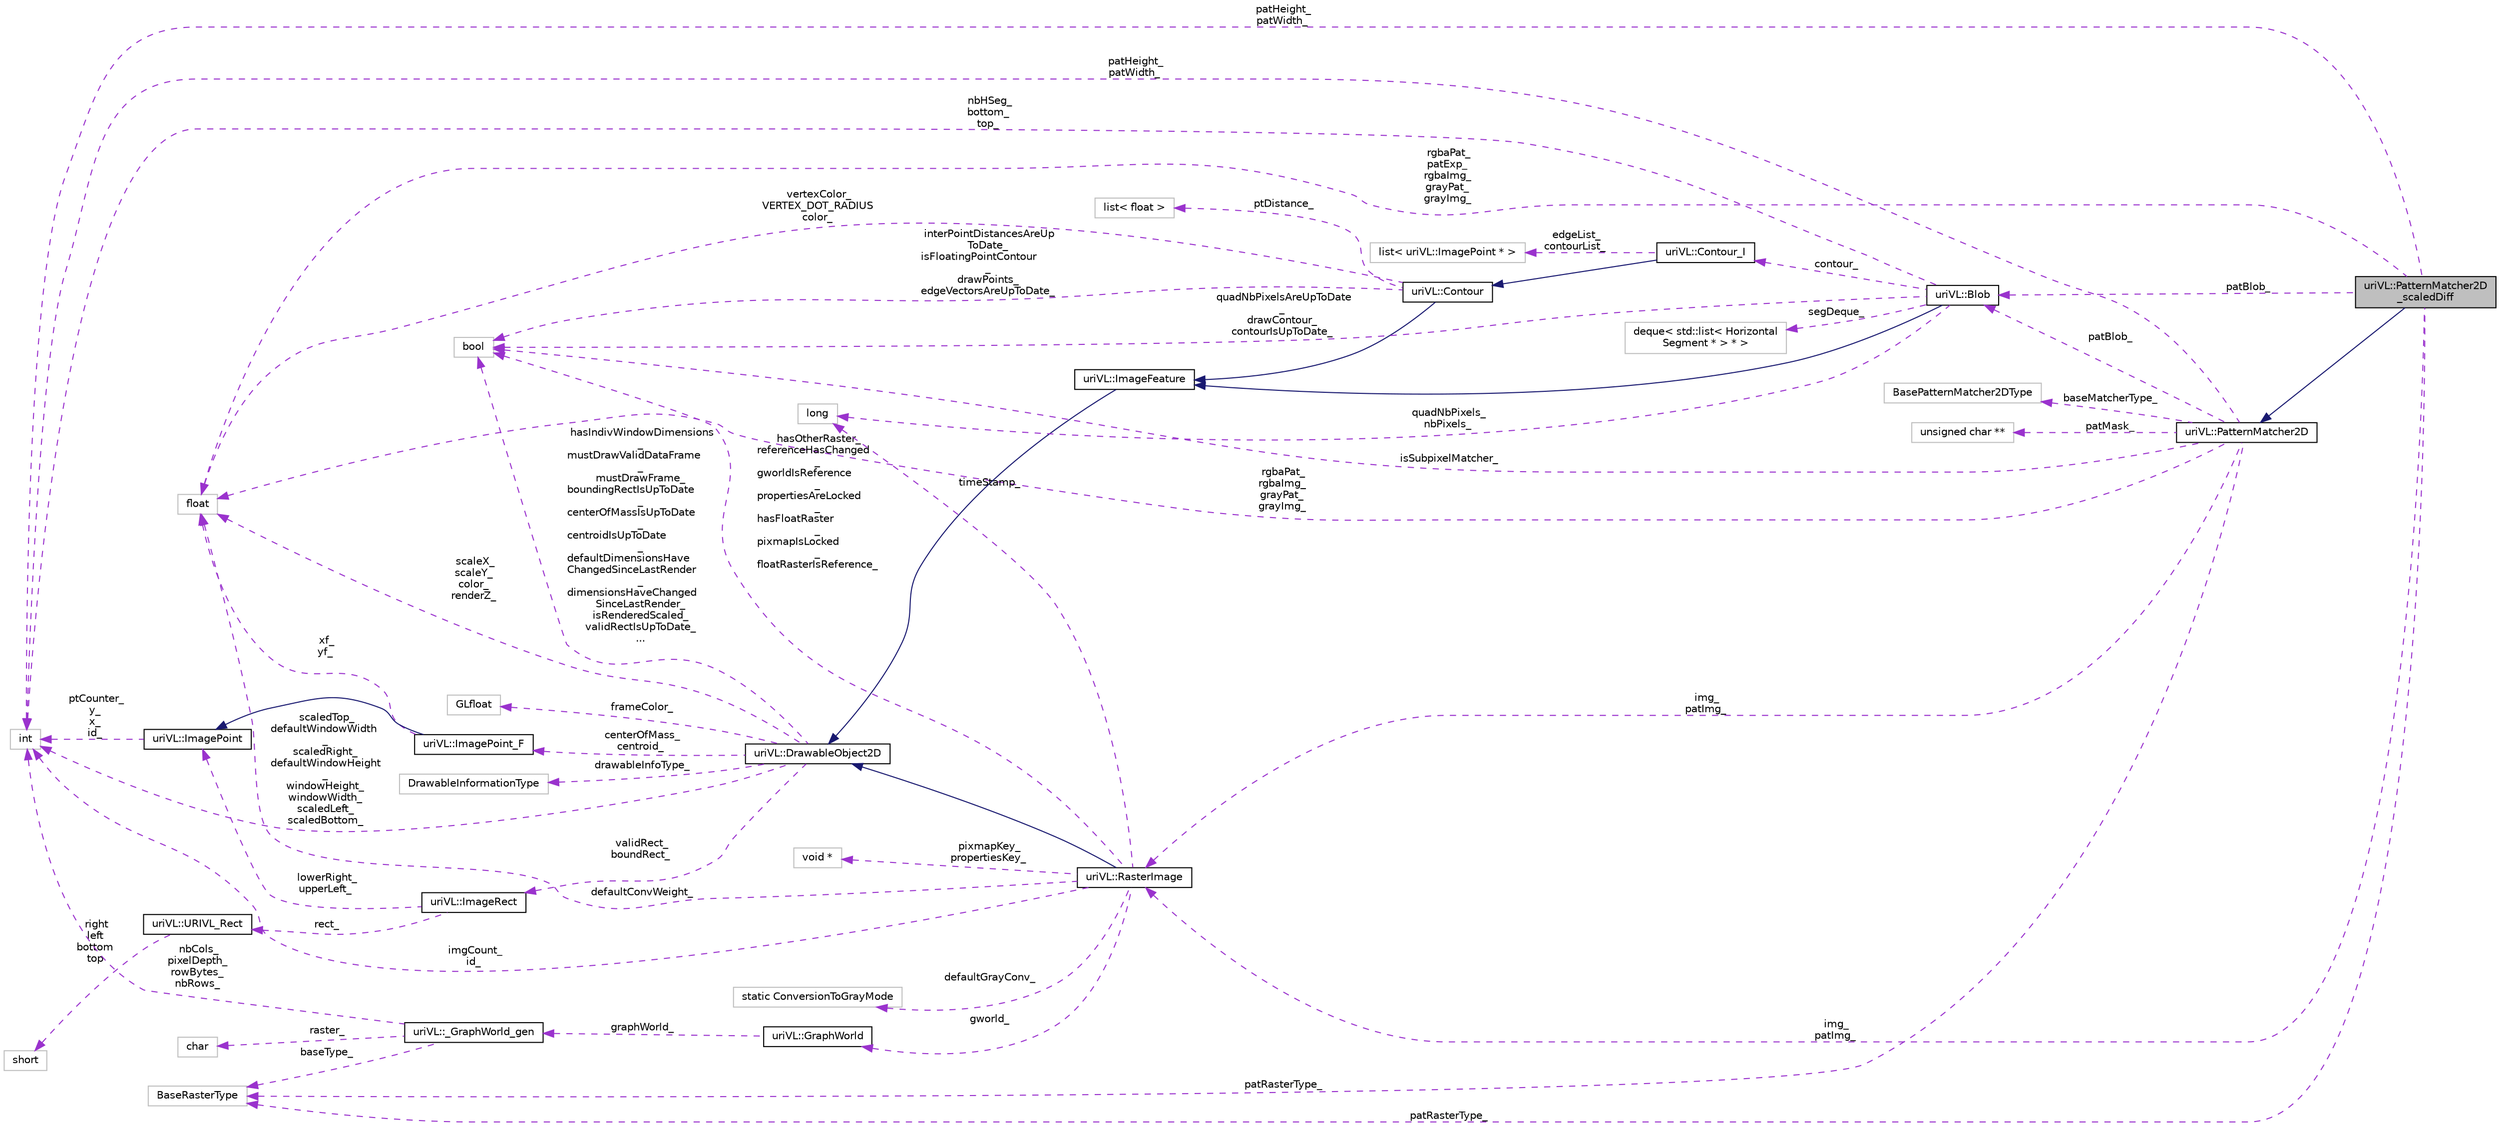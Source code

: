digraph "uriVL::PatternMatcher2D_scaledDiff"
{
  edge [fontname="Helvetica",fontsize="10",labelfontname="Helvetica",labelfontsize="10"];
  node [fontname="Helvetica",fontsize="10",shape=record];
  rankdir="LR";
  Node1 [label="uriVL::PatternMatcher2D\l_scaledDiff",height=0.2,width=0.4,color="black", fillcolor="grey75", style="filled", fontcolor="black"];
  Node2 -> Node1 [dir="back",color="midnightblue",fontsize="10",style="solid",fontname="Helvetica"];
  Node2 [label="uriVL::PatternMatcher2D",height=0.2,width=0.4,color="black", fillcolor="white", style="filled",URL="$classuriVL_1_1PatternMatcher2D.html",tooltip="Parent class for all 2D pattern matchers. "];
  Node3 -> Node2 [dir="back",color="darkorchid3",fontsize="10",style="dashed",label=" baseMatcherType_" ,fontname="Helvetica"];
  Node3 [label="BasePatternMatcher2DType",height=0.2,width=0.4,color="grey75", fillcolor="white", style="filled"];
  Node4 -> Node2 [dir="back",color="darkorchid3",fontsize="10",style="dashed",label=" patMask_" ,fontname="Helvetica"];
  Node4 [label="unsigned char **",height=0.2,width=0.4,color="grey75", fillcolor="white", style="filled"];
  Node5 -> Node2 [dir="back",color="darkorchid3",fontsize="10",style="dashed",label=" rgbaPat_\nrgbaImg_\ngrayPat_\ngrayImg_" ,fontname="Helvetica"];
  Node5 [label="float",height=0.2,width=0.4,color="grey75", fillcolor="white", style="filled"];
  Node6 -> Node2 [dir="back",color="darkorchid3",fontsize="10",style="dashed",label=" patBlob_" ,fontname="Helvetica"];
  Node6 [label="uriVL::Blob",height=0.2,width=0.4,color="black", fillcolor="white", style="filled",URL="$classuriVL_1_1Blob.html",tooltip="XPair is used in fillHoles(), indicating each covered segment upstairs/downstairs for each line of Ho..."];
  Node7 -> Node6 [dir="back",color="midnightblue",fontsize="10",style="solid",fontname="Helvetica"];
  Node7 [label="uriVL::ImageFeature",height=0.2,width=0.4,color="black", fillcolor="white", style="filled",URL="$classuriVL_1_1ImageFeature.html",tooltip="Abstract base class of Blob, Segment, Corner... "];
  Node8 -> Node7 [dir="back",color="midnightblue",fontsize="10",style="solid",fontname="Helvetica"];
  Node8 [label="uriVL::DrawableObject2D",height=0.2,width=0.4,color="black", fillcolor="white", style="filled",URL="$classuriVL_1_1DrawableObject2D.html",tooltip="Virtual base DrawableObject2D class. "];
  Node9 -> Node8 [dir="back",color="darkorchid3",fontsize="10",style="dashed",label=" frameColor_" ,fontname="Helvetica"];
  Node9 [label="GLfloat",height=0.2,width=0.4,color="grey75", fillcolor="white", style="filled"];
  Node10 -> Node8 [dir="back",color="darkorchid3",fontsize="10",style="dashed",label=" validRect_\nboundRect_" ,fontname="Helvetica"];
  Node10 [label="uriVL::ImageRect",height=0.2,width=0.4,color="black", fillcolor="white", style="filled",URL="$classuriVL_1_1ImageRect.html",tooltip="Implements the ImageRect class. "];
  Node11 -> Node10 [dir="back",color="darkorchid3",fontsize="10",style="dashed",label=" rect_" ,fontname="Helvetica"];
  Node11 [label="uriVL::URIVL_Rect",height=0.2,width=0.4,color="black", fillcolor="white", style="filled",URL="$structuriVL_1_1URIVL__Rect.html",tooltip="For platforms not supported by Quicktime, we need to define Rect. "];
  Node12 -> Node11 [dir="back",color="darkorchid3",fontsize="10",style="dashed",label=" right\nleft\nbottom\ntop" ,fontname="Helvetica"];
  Node12 [label="short",height=0.2,width=0.4,color="grey75", fillcolor="white", style="filled"];
  Node13 -> Node10 [dir="back",color="darkorchid3",fontsize="10",style="dashed",label=" lowerRight_\nupperLeft_" ,fontname="Helvetica"];
  Node13 [label="uriVL::ImagePoint",height=0.2,width=0.4,color="black", fillcolor="white", style="filled",URL="$classuriVL_1_1ImagePoint.html",tooltip="Implements the ImagePoint class. "];
  Node14 -> Node13 [dir="back",color="darkorchid3",fontsize="10",style="dashed",label=" ptCounter_\ny_\nx_\nid_" ,fontname="Helvetica"];
  Node14 [label="int",height=0.2,width=0.4,color="grey75", fillcolor="white", style="filled"];
  Node15 -> Node8 [dir="back",color="darkorchid3",fontsize="10",style="dashed",label=" centerOfMass_\ncentroid_" ,fontname="Helvetica"];
  Node15 [label="uriVL::ImagePoint_F",height=0.2,width=0.4,color="black", fillcolor="white", style="filled",URL="$classuriVL_1_1ImagePoint__F.html",tooltip="Implements the ImagePoint_F class. "];
  Node13 -> Node15 [dir="back",color="midnightblue",fontsize="10",style="solid",fontname="Helvetica"];
  Node5 -> Node15 [dir="back",color="darkorchid3",fontsize="10",style="dashed",label=" xf_\nyf_" ,fontname="Helvetica"];
  Node5 -> Node8 [dir="back",color="darkorchid3",fontsize="10",style="dashed",label=" scaleX_\nscaleY_\ncolor_\nrenderZ_" ,fontname="Helvetica"];
  Node14 -> Node8 [dir="back",color="darkorchid3",fontsize="10",style="dashed",label=" scaledTop_\ndefaultWindowWidth\l_\nscaledRight_\ndefaultWindowHeight\l_\nwindowHeight_\nwindowWidth_\nscaledLeft_\nscaledBottom_" ,fontname="Helvetica"];
  Node16 -> Node8 [dir="back",color="darkorchid3",fontsize="10",style="dashed",label=" hasIndivWindowDimensions\l_\nmustDrawValidDataFrame\l_\nmustDrawFrame_\nboundingRectIsUpToDate\l_\ncenterOfMassIsUpToDate\l_\ncentroidIsUpToDate\l_\ndefaultDimensionsHave\lChangedSinceLastRender\l_\ndimensionsHaveChanged\lSinceLastRender_\nisRenderedScaled_\nvalidRectIsUpToDate_\n..." ,fontname="Helvetica"];
  Node16 [label="bool",height=0.2,width=0.4,color="grey75", fillcolor="white", style="filled"];
  Node17 -> Node8 [dir="back",color="darkorchid3",fontsize="10",style="dashed",label=" drawableInfoType_" ,fontname="Helvetica"];
  Node17 [label="DrawableInformationType",height=0.2,width=0.4,color="grey75", fillcolor="white", style="filled"];
  Node18 -> Node6 [dir="back",color="darkorchid3",fontsize="10",style="dashed",label=" segDeque_" ,fontname="Helvetica"];
  Node18 [label="deque\< std::list\< Horizontal\lSegment * \> * \>",height=0.2,width=0.4,color="grey75", fillcolor="white", style="filled"];
  Node19 -> Node6 [dir="back",color="darkorchid3",fontsize="10",style="dashed",label=" contour_" ,fontname="Helvetica"];
  Node19 [label="uriVL::Contour_I",height=0.2,width=0.4,color="black", fillcolor="white", style="filled",URL="$classuriVL_1_1Contour__I.html",tooltip="A Countour_I is a set of ImagePoint objects (intetger coordinates) which compose a closed curve..."];
  Node20 -> Node19 [dir="back",color="midnightblue",fontsize="10",style="solid",fontname="Helvetica"];
  Node20 [label="uriVL::Contour",height=0.2,width=0.4,color="black", fillcolor="white", style="filled",URL="$classuriVL_1_1Contour.html",tooltip="Set of ImagePoint objects which form a closed curve. "];
  Node7 -> Node20 [dir="back",color="midnightblue",fontsize="10",style="solid",fontname="Helvetica"];
  Node5 -> Node20 [dir="back",color="darkorchid3",fontsize="10",style="dashed",label=" vertexColor_\nVERTEX_DOT_RADIUS\ncolor_" ,fontname="Helvetica"];
  Node16 -> Node20 [dir="back",color="darkorchid3",fontsize="10",style="dashed",label=" interPointDistancesAreUp\lToDate_\nisFloatingPointContour\l_\ndrawPoints_\nedgeVectorsAreUpToDate_" ,fontname="Helvetica"];
  Node21 -> Node20 [dir="back",color="darkorchid3",fontsize="10",style="dashed",label=" ptDistance_" ,fontname="Helvetica"];
  Node21 [label="list\< float \>",height=0.2,width=0.4,color="grey75", fillcolor="white", style="filled"];
  Node22 -> Node19 [dir="back",color="darkorchid3",fontsize="10",style="dashed",label=" edgeList_\ncontourList_" ,fontname="Helvetica"];
  Node22 [label="list\< uriVL::ImagePoint * \>",height=0.2,width=0.4,color="grey75", fillcolor="white", style="filled"];
  Node14 -> Node6 [dir="back",color="darkorchid3",fontsize="10",style="dashed",label=" nbHSeg_\nbottom_\ntop_" ,fontname="Helvetica"];
  Node16 -> Node6 [dir="back",color="darkorchid3",fontsize="10",style="dashed",label=" quadNbPixelsAreUpToDate\l_\ndrawContour_\ncontourIsUpToDate_" ,fontname="Helvetica"];
  Node23 -> Node6 [dir="back",color="darkorchid3",fontsize="10",style="dashed",label=" quadNbPixels_\nnbPixels_" ,fontname="Helvetica"];
  Node23 [label="long",height=0.2,width=0.4,color="grey75", fillcolor="white", style="filled"];
  Node24 -> Node2 [dir="back",color="darkorchid3",fontsize="10",style="dashed",label=" patRasterType_" ,fontname="Helvetica"];
  Node24 [label="BaseRasterType",height=0.2,width=0.4,color="grey75", fillcolor="white", style="filled"];
  Node14 -> Node2 [dir="back",color="darkorchid3",fontsize="10",style="dashed",label=" patHeight_\npatWidth_" ,fontname="Helvetica"];
  Node16 -> Node2 [dir="back",color="darkorchid3",fontsize="10",style="dashed",label=" isSubpixelMatcher_" ,fontname="Helvetica"];
  Node25 -> Node2 [dir="back",color="darkorchid3",fontsize="10",style="dashed",label=" img_\npatImg_" ,fontname="Helvetica"];
  Node25 [label="uriVL::RasterImage",height=0.2,width=0.4,color="black", fillcolor="white", style="filled",URL="$classuriVL_1_1RasterImage.html",tooltip="Virtual base image class. "];
  Node8 -> Node25 [dir="back",color="midnightblue",fontsize="10",style="solid",fontname="Helvetica"];
  Node26 -> Node25 [dir="back",color="darkorchid3",fontsize="10",style="dashed",label=" gworld_" ,fontname="Helvetica"];
  Node26 [label="uriVL::GraphWorld",height=0.2,width=0.4,color="black", fillcolor="white", style="filled",URL="$classuriVL_1_1GraphWorld.html",tooltip="Implements the GraphWorld class. "];
  Node27 -> Node26 [dir="back",color="darkorchid3",fontsize="10",style="dashed",label=" graphWorld_" ,fontname="Helvetica"];
  Node27 [label="uriVL::_GraphWorld_gen",height=0.2,width=0.4,color="black", fillcolor="white", style="filled",URL="$classuriVL_1_1__GraphWorld__gen.html",tooltip="Implements the _GraphWorld_gen class. "];
  Node28 -> Node27 [dir="back",color="darkorchid3",fontsize="10",style="dashed",label=" raster_" ,fontname="Helvetica"];
  Node28 [label="char",height=0.2,width=0.4,color="grey75", fillcolor="white", style="filled"];
  Node24 -> Node27 [dir="back",color="darkorchid3",fontsize="10",style="dashed",label=" baseType_" ,fontname="Helvetica"];
  Node14 -> Node27 [dir="back",color="darkorchid3",fontsize="10",style="dashed",label=" nbCols_\npixelDepth_\nrowBytes_\nnbRows_" ,fontname="Helvetica"];
  Node5 -> Node25 [dir="back",color="darkorchid3",fontsize="10",style="dashed",label=" defaultConvWeight_" ,fontname="Helvetica"];
  Node14 -> Node25 [dir="back",color="darkorchid3",fontsize="10",style="dashed",label=" imgCount_\nid_" ,fontname="Helvetica"];
  Node16 -> Node25 [dir="back",color="darkorchid3",fontsize="10",style="dashed",label=" hasOtherRaster_\nreferenceHasChanged\l_\ngworldIsReference\l_\npropertiesAreLocked\l_\nhasFloatRaster\l_\npixmapIsLocked\l_\nfloatRasterIsReference_" ,fontname="Helvetica"];
  Node29 -> Node25 [dir="back",color="darkorchid3",fontsize="10",style="dashed",label=" defaultGrayConv_" ,fontname="Helvetica"];
  Node29 [label="static ConversionToGrayMode",height=0.2,width=0.4,color="grey75", fillcolor="white", style="filled"];
  Node23 -> Node25 [dir="back",color="darkorchid3",fontsize="10",style="dashed",label=" timeStamp_" ,fontname="Helvetica"];
  Node30 -> Node25 [dir="back",color="darkorchid3",fontsize="10",style="dashed",label=" pixmapKey_\npropertiesKey_" ,fontname="Helvetica"];
  Node30 [label="void *",height=0.2,width=0.4,color="grey75", fillcolor="white", style="filled"];
  Node5 -> Node1 [dir="back",color="darkorchid3",fontsize="10",style="dashed",label=" rgbaPat_\npatExp_\nrgbaImg_\ngrayPat_\ngrayImg_" ,fontname="Helvetica"];
  Node6 -> Node1 [dir="back",color="darkorchid3",fontsize="10",style="dashed",label=" patBlob_" ,fontname="Helvetica"];
  Node24 -> Node1 [dir="back",color="darkorchid3",fontsize="10",style="dashed",label=" patRasterType_" ,fontname="Helvetica"];
  Node14 -> Node1 [dir="back",color="darkorchid3",fontsize="10",style="dashed",label=" patHeight_\npatWidth_" ,fontname="Helvetica"];
  Node25 -> Node1 [dir="back",color="darkorchid3",fontsize="10",style="dashed",label=" img_\npatImg_" ,fontname="Helvetica"];
}
